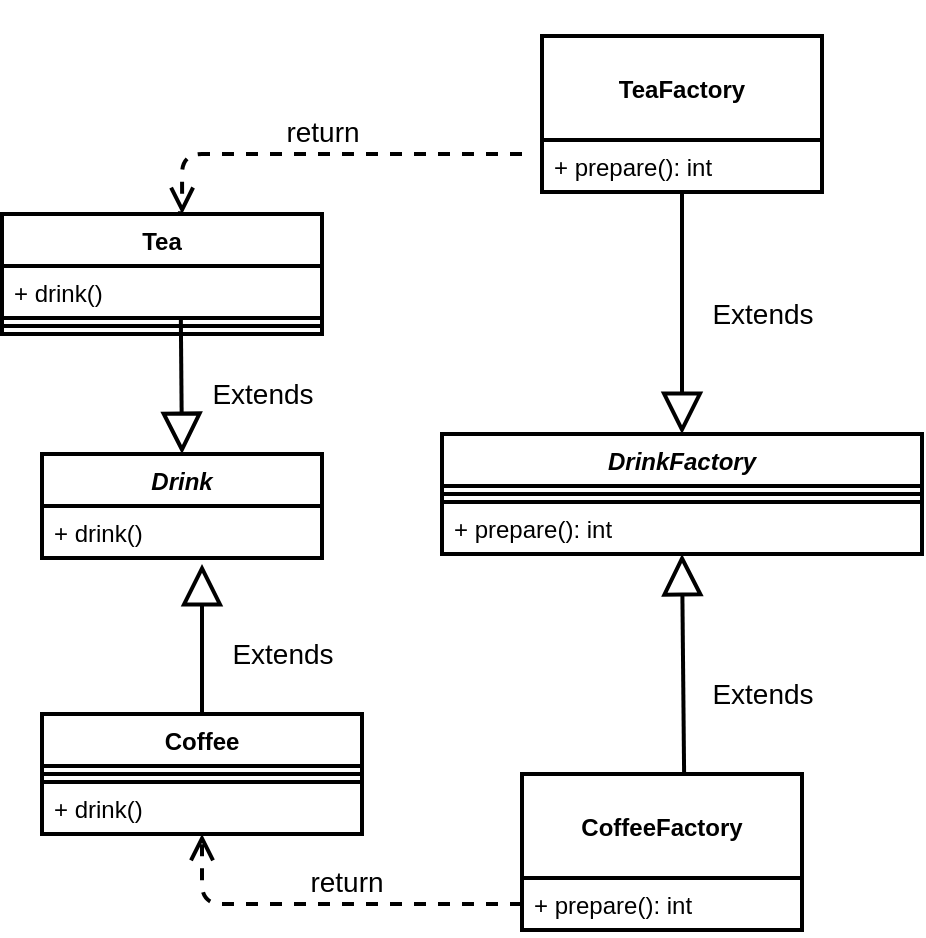 <mxfile version="21.3.5" type="device">
  <diagram id="y_r9Ihpp6yIocpp6DrJK" name="Page-1">
    <mxGraphModel dx="1032" dy="458" grid="1" gridSize="10" guides="1" tooltips="1" connect="1" arrows="1" fold="1" page="1" pageScale="1" pageWidth="850" pageHeight="1100" background="#ffffff" math="0" shadow="0">
      <root>
        <mxCell id="0" />
        <mxCell id="1" parent="0" />
        <mxCell id="2" value="DrinkFactory" style="swimlane;fontStyle=3;align=center;verticalAlign=top;childLayout=stackLayout;horizontal=1;startSize=26;horizontalStack=0;resizeParent=1;resizeParentMax=0;resizeLast=0;collapsible=1;marginBottom=0;strokeColor=#000000;strokeWidth=2;fillColor=#FFFFFF;fontColor=#000000;" parent="1" vertex="1">
          <mxGeometry x="230" y="220" width="240" height="60" as="geometry" />
        </mxCell>
        <mxCell id="3" value="" style="line;strokeWidth=2;align=left;verticalAlign=middle;spacingTop=-1;spacingLeft=3;spacingRight=3;rotatable=0;labelPosition=right;points=[];portConstraint=eastwest;fillColor=#FFFFFF;fontColor=#000000;strokeColor=#000000;" parent="2" vertex="1">
          <mxGeometry y="26" width="240" height="8" as="geometry" />
        </mxCell>
        <mxCell id="27" value="+ prepare(): int" style="text;align=left;verticalAlign=top;spacingLeft=4;spacingRight=4;overflow=hidden;rotatable=0;points=[[0,0.5],[1,0.5]];portConstraint=eastwest;fillColor=#FFFFFF;strokeColor=#000000;strokeWidth=2;fontColor=#000000;" parent="2" vertex="1">
          <mxGeometry y="34" width="240" height="26" as="geometry" />
        </mxCell>
        <mxCell id="7" value="return" style="html=1;verticalAlign=bottom;endArrow=open;dashed=1;endSize=9;targetPerimeterSpacing=2;strokeWidth=2;strokeColor=#000000;fontColor=#000000;labelBackgroundColor=none;fontSize=14;exitX=0;exitY=0.5;exitDx=0;exitDy=0;entryX=0.5;entryY=1;entryDx=0;entryDy=0;" parent="1" source="30" target="35" edge="1">
          <mxGeometry x="-0.096" relative="1" as="geometry">
            <mxPoint x="170" y="590" as="sourcePoint" />
            <mxPoint x="90" y="600" as="targetPoint" />
            <Array as="points">
              <mxPoint x="110" y="455" />
            </Array>
            <mxPoint as="offset" />
          </mxGeometry>
        </mxCell>
        <mxCell id="21" value="Extends" style="endArrow=block;endSize=16;endFill=0;html=1;labelBackgroundColor=none;strokeColor=#000000;strokeWidth=2;fontColor=#000000;exitX=0.5;exitY=0;exitDx=0;exitDy=0;fontSize=14;entryX=0.5;entryY=0;entryDx=0;entryDy=0;" parent="1" source="19" target="2" edge="1">
          <mxGeometry x="0.397" y="40" width="160" relative="1" as="geometry">
            <mxPoint x="230.0" y="424.022" as="sourcePoint" />
            <mxPoint x="320" y="170" as="targetPoint" />
            <mxPoint as="offset" />
          </mxGeometry>
        </mxCell>
        <mxCell id="22" value="Extends" style="endArrow=block;endSize=16;endFill=0;html=1;labelBackgroundColor=none;strokeColor=#000000;strokeWidth=2;fontColor=#000000;exitX=0.579;exitY=0;exitDx=0;exitDy=0;exitPerimeter=0;fontSize=14;entryX=0.5;entryY=1;entryDx=0;entryDy=0;" parent="1" source="25" target="2" edge="1">
          <mxGeometry x="-0.28" y="-39" width="160" relative="1" as="geometry">
            <mxPoint x="578.96" y="418.022" as="sourcePoint" />
            <mxPoint x="340" y="330" as="targetPoint" />
            <mxPoint as="offset" />
          </mxGeometry>
        </mxCell>
        <mxCell id="32" value="return" style="html=1;verticalAlign=bottom;endArrow=open;dashed=1;endSize=9;targetPerimeterSpacing=2;strokeWidth=2;strokeColor=#000000;fontColor=#000000;labelBackgroundColor=none;fontSize=14;entryX=0.563;entryY=0;entryDx=0;entryDy=0;entryPerimeter=0;" parent="1" target="40" edge="1">
          <mxGeometry relative="1" as="geometry">
            <mxPoint x="270" y="80" as="sourcePoint" />
            <mxPoint x="50" as="targetPoint" />
            <Array as="points">
              <mxPoint x="100" y="80" />
            </Array>
          </mxGeometry>
        </mxCell>
        <mxCell id="44" value="Extends" style="endArrow=block;endSize=16;endFill=0;html=1;labelBackgroundColor=none;strokeColor=#000000;strokeWidth=2;fontColor=#000000;entryX=0.5;entryY=0;entryDx=0;entryDy=0;exitX=0.556;exitY=-0.023;exitDx=0;exitDy=0;exitPerimeter=0;fontSize=14;" parent="1" source="40" target="33" edge="1">
          <mxGeometry x="0.511" y="40" width="160" relative="1" as="geometry">
            <mxPoint x="770" y="645" as="sourcePoint" />
            <mxPoint x="930" y="645" as="targetPoint" />
            <mxPoint as="offset" />
          </mxGeometry>
        </mxCell>
        <mxCell id="45" value="Extends" style="endArrow=block;endSize=16;endFill=0;html=1;labelBackgroundColor=none;strokeColor=#000000;strokeWidth=2;fontColor=#000000;exitX=0.5;exitY=0;exitDx=0;exitDy=0;fontSize=14;" parent="1" source="35" edge="1">
          <mxGeometry x="-0.2" y="-40" width="160" relative="1" as="geometry">
            <mxPoint x="998.96" y="703.022" as="sourcePoint" />
            <mxPoint x="110" y="285" as="targetPoint" />
            <mxPoint as="offset" />
          </mxGeometry>
        </mxCell>
        <mxCell id="33" value="Drink" style="swimlane;fontStyle=3;childLayout=stackLayout;horizontal=1;startSize=26;horizontalStack=0;resizeParent=1;resizeParentMax=0;resizeLast=0;collapsible=1;marginBottom=0;strokeColor=#000000;strokeWidth=2;fontColor=#000000;fillColor=#FFFFFF;" parent="1" vertex="1">
          <mxGeometry x="30" y="230" width="140" height="52" as="geometry" />
        </mxCell>
        <mxCell id="34" value="+ drink() " style="text;align=left;verticalAlign=top;spacingLeft=4;spacingRight=4;overflow=hidden;rotatable=0;points=[[0,0.5],[1,0.5]];portConstraint=eastwest;fontColor=#000000;fillColor=#FFFFFF;strokeColor=#000000;strokeWidth=2;" parent="33" vertex="1">
          <mxGeometry y="26" width="140" height="26" as="geometry" />
        </mxCell>
        <mxCell id="40" value="Tea" style="swimlane;fontStyle=1;align=center;verticalAlign=top;childLayout=stackLayout;horizontal=1;startSize=26;horizontalStack=0;resizeParent=1;resizeParentMax=0;resizeLast=0;collapsible=1;marginBottom=0;fillColor=#FFFFFF;fontColor=#000000;strokeColor=#000000;strokeWidth=2;" parent="1" vertex="1">
          <mxGeometry x="10" y="110" width="160" height="60" as="geometry">
            <mxRectangle x="10" y="110" width="60" height="30" as="alternateBounds" />
          </mxGeometry>
        </mxCell>
        <mxCell id="41" value="+ drink()" style="text;align=left;verticalAlign=top;spacingLeft=4;spacingRight=4;overflow=hidden;rotatable=0;points=[[0,0.5],[1,0.5]];portConstraint=eastwest;fontColor=#000000;fillColor=#FFFFFF;strokeColor=#000000;strokeWidth=2;" parent="40" vertex="1">
          <mxGeometry y="26" width="160" height="26" as="geometry" />
        </mxCell>
        <mxCell id="42" value="" style="line;strokeWidth=2;align=left;verticalAlign=middle;spacingTop=-1;spacingLeft=3;spacingRight=3;rotatable=0;labelPosition=right;points=[];portConstraint=eastwest;fillColor=#FFFFFF;fontColor=#000000;strokeColor=#000000;" parent="40" vertex="1">
          <mxGeometry y="52" width="160" height="8" as="geometry" />
        </mxCell>
        <mxCell id="35" value="Coffee" style="swimlane;fontStyle=1;align=center;verticalAlign=top;childLayout=stackLayout;horizontal=1;startSize=26;horizontalStack=0;resizeParent=1;resizeParentMax=0;resizeLast=0;collapsible=1;marginBottom=0;fillColor=#FFFFFF;fontColor=#000000;strokeColor=#000000;strokeWidth=2;" parent="1" vertex="1">
          <mxGeometry x="30" y="360" width="160" height="60" as="geometry" />
        </mxCell>
        <mxCell id="38" value="" style="line;strokeWidth=2;align=left;verticalAlign=middle;spacingTop=-1;spacingLeft=3;spacingRight=3;rotatable=0;labelPosition=right;points=[];portConstraint=eastwest;fillColor=#FFFFFF;fontColor=#000000;strokeColor=#000000;" parent="35" vertex="1">
          <mxGeometry y="26" width="160" height="8" as="geometry" />
        </mxCell>
        <mxCell id="39" value="+ drink()" style="text;align=left;verticalAlign=top;spacingLeft=4;spacingRight=4;overflow=hidden;rotatable=0;points=[[0,0.5],[1,0.5]];portConstraint=eastwest;fillColor=#FFFFFF;fontColor=#000000;strokeColor=#000000;strokeWidth=2;" parent="35" vertex="1">
          <mxGeometry y="34" width="160" height="26" as="geometry" />
        </mxCell>
        <mxCell id="25" value="CoffeeFactory" style="swimlane;fontStyle=1;childLayout=stackLayout;horizontal=1;startSize=52;horizontalStack=0;resizeParent=1;resizeParentMax=0;resizeLast=0;collapsible=1;marginBottom=0;strokeColor=#000000;strokeWidth=2;fontColor=#000000;fillColor=#FFFFFF;" parent="1" vertex="1">
          <mxGeometry x="270" y="390" width="140" height="78" as="geometry" />
        </mxCell>
        <mxCell id="30" value="+ prepare(): int " style="text;align=left;verticalAlign=top;spacingLeft=4;spacingRight=4;overflow=hidden;rotatable=0;points=[[0,0.5],[1,0.5]];portConstraint=eastwest;fillColor=#FFFFFF;strokeColor=#000000;strokeWidth=2;fontColor=#000000;" parent="25" vertex="1">
          <mxGeometry y="52" width="140" height="26" as="geometry" />
        </mxCell>
        <mxCell id="19" value="TeaFactory" style="swimlane;fontStyle=1;childLayout=stackLayout;horizontal=1;startSize=52;horizontalStack=0;resizeParent=1;resizeParentMax=0;resizeLast=0;collapsible=1;marginBottom=0;strokeColor=#000000;strokeWidth=2;fontColor=#000000;fillColor=#FFFFFF;" parent="1" vertex="1">
          <mxGeometry x="280" y="21" width="140" height="78" as="geometry" />
        </mxCell>
        <mxCell id="28" value="+ prepare(): int " style="text;align=left;verticalAlign=top;spacingLeft=4;spacingRight=4;overflow=hidden;rotatable=0;points=[[0,0.5],[1,0.5]];portConstraint=eastwest;fillColor=#FFFFFF;fontColor=#000000;strokeColor=#000000;strokeWidth=2;" parent="19" vertex="1">
          <mxGeometry y="52" width="140" height="26" as="geometry" />
        </mxCell>
      </root>
    </mxGraphModel>
  </diagram>
</mxfile>
